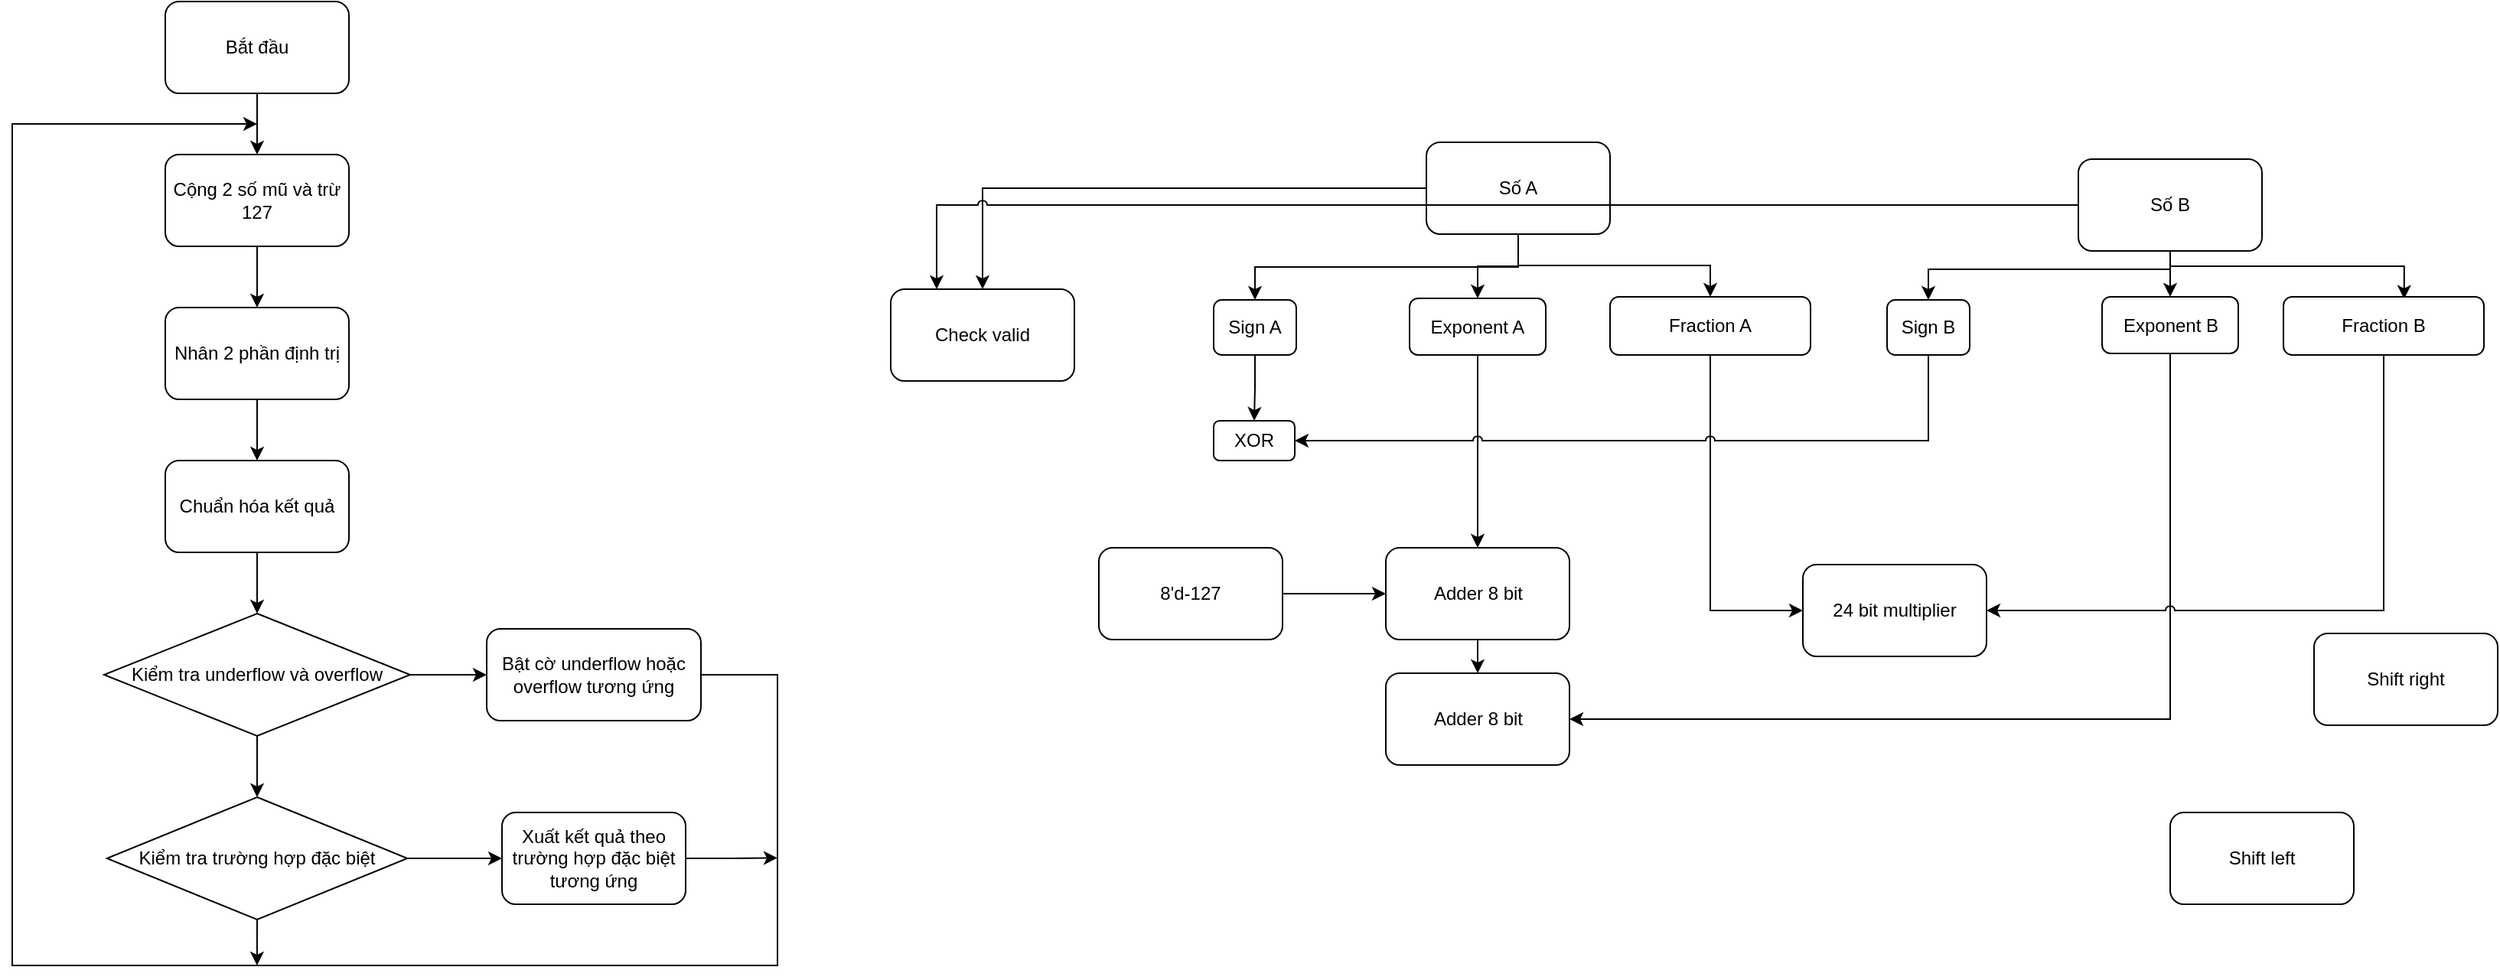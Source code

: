 <mxfile version="15.8.6" type="github">
  <diagram id="RJO8PuPAGNzROMasVjRf" name="Page-1">
    <mxGraphModel dx="997" dy="548" grid="0" gridSize="10" guides="1" tooltips="1" connect="1" arrows="1" fold="1" page="1" pageScale="1" pageWidth="3300" pageHeight="4681" math="0" shadow="0">
      <root>
        <mxCell id="0" />
        <mxCell id="1" parent="0" />
        <mxCell id="YzzIFXypt7FN9Ieh2y_I-5" style="edgeStyle=orthogonalEdgeStyle;rounded=0;orthogonalLoop=1;jettySize=auto;html=1;exitX=0.5;exitY=1;exitDx=0;exitDy=0;entryX=0.5;entryY=0;entryDx=0;entryDy=0;" edge="1" parent="1" source="ltvV7gkaToOBS2ahcZOb-1" target="ltvV7gkaToOBS2ahcZOb-2">
          <mxGeometry relative="1" as="geometry" />
        </mxCell>
        <mxCell id="ltvV7gkaToOBS2ahcZOb-1" value="Bắt đầu" style="rounded=1;whiteSpace=wrap;html=1;" parent="1" vertex="1">
          <mxGeometry x="400" y="140" width="120" height="60" as="geometry" />
        </mxCell>
        <mxCell id="YzzIFXypt7FN9Ieh2y_I-6" style="edgeStyle=orthogonalEdgeStyle;rounded=0;orthogonalLoop=1;jettySize=auto;html=1;exitX=0.5;exitY=1;exitDx=0;exitDy=0;entryX=0.5;entryY=0;entryDx=0;entryDy=0;" edge="1" parent="1" source="ltvV7gkaToOBS2ahcZOb-2" target="ltvV7gkaToOBS2ahcZOb-3">
          <mxGeometry relative="1" as="geometry" />
        </mxCell>
        <mxCell id="ltvV7gkaToOBS2ahcZOb-2" value="Cộng 2 số mũ và trừ 127" style="rounded=1;whiteSpace=wrap;html=1;" parent="1" vertex="1">
          <mxGeometry x="400" y="240" width="120" height="60" as="geometry" />
        </mxCell>
        <mxCell id="YzzIFXypt7FN9Ieh2y_I-7" style="edgeStyle=orthogonalEdgeStyle;rounded=0;orthogonalLoop=1;jettySize=auto;html=1;exitX=0.5;exitY=1;exitDx=0;exitDy=0;entryX=0.5;entryY=0;entryDx=0;entryDy=0;" edge="1" parent="1" source="ltvV7gkaToOBS2ahcZOb-3" target="ltvV7gkaToOBS2ahcZOb-4">
          <mxGeometry relative="1" as="geometry" />
        </mxCell>
        <mxCell id="ltvV7gkaToOBS2ahcZOb-3" value="Nhân 2 phần định trị" style="rounded=1;whiteSpace=wrap;html=1;" parent="1" vertex="1">
          <mxGeometry x="400" y="340" width="120" height="60" as="geometry" />
        </mxCell>
        <mxCell id="YzzIFXypt7FN9Ieh2y_I-8" style="edgeStyle=orthogonalEdgeStyle;rounded=0;orthogonalLoop=1;jettySize=auto;html=1;exitX=0.5;exitY=1;exitDx=0;exitDy=0;" edge="1" parent="1" source="ltvV7gkaToOBS2ahcZOb-4" target="YzzIFXypt7FN9Ieh2y_I-1">
          <mxGeometry relative="1" as="geometry" />
        </mxCell>
        <mxCell id="ltvV7gkaToOBS2ahcZOb-4" value="Chuẩn hóa kết quả&lt;br&gt;" style="rounded=1;whiteSpace=wrap;html=1;" parent="1" vertex="1">
          <mxGeometry x="400" y="440" width="120" height="60" as="geometry" />
        </mxCell>
        <mxCell id="YzzIFXypt7FN9Ieh2y_I-9" style="edgeStyle=orthogonalEdgeStyle;rounded=0;orthogonalLoop=1;jettySize=auto;html=1;exitX=0.5;exitY=1;exitDx=0;exitDy=0;entryX=0.5;entryY=0;entryDx=0;entryDy=0;" edge="1" parent="1" source="YzzIFXypt7FN9Ieh2y_I-1" target="YzzIFXypt7FN9Ieh2y_I-3">
          <mxGeometry relative="1" as="geometry" />
        </mxCell>
        <mxCell id="YzzIFXypt7FN9Ieh2y_I-10" style="edgeStyle=orthogonalEdgeStyle;rounded=0;orthogonalLoop=1;jettySize=auto;html=1;exitX=1;exitY=0.5;exitDx=0;exitDy=0;entryX=0;entryY=0.5;entryDx=0;entryDy=0;" edge="1" parent="1" source="YzzIFXypt7FN9Ieh2y_I-1" target="YzzIFXypt7FN9Ieh2y_I-2">
          <mxGeometry relative="1" as="geometry" />
        </mxCell>
        <mxCell id="YzzIFXypt7FN9Ieh2y_I-1" value="Kiểm tra underflow và overflow" style="rhombus;whiteSpace=wrap;html=1;" vertex="1" parent="1">
          <mxGeometry x="360" y="540" width="200" height="80" as="geometry" />
        </mxCell>
        <mxCell id="YzzIFXypt7FN9Ieh2y_I-2" value="Bật cờ underflow hoặc overflow tương ứng" style="rounded=1;whiteSpace=wrap;html=1;" vertex="1" parent="1">
          <mxGeometry x="610" y="550" width="140" height="60" as="geometry" />
        </mxCell>
        <mxCell id="YzzIFXypt7FN9Ieh2y_I-11" style="edgeStyle=orthogonalEdgeStyle;rounded=0;orthogonalLoop=1;jettySize=auto;html=1;exitX=1;exitY=0.5;exitDx=0;exitDy=0;entryX=0;entryY=0.5;entryDx=0;entryDy=0;" edge="1" parent="1" source="YzzIFXypt7FN9Ieh2y_I-3" target="YzzIFXypt7FN9Ieh2y_I-4">
          <mxGeometry relative="1" as="geometry" />
        </mxCell>
        <mxCell id="YzzIFXypt7FN9Ieh2y_I-17" style="edgeStyle=orthogonalEdgeStyle;rounded=0;orthogonalLoop=1;jettySize=auto;html=1;exitX=0.5;exitY=1;exitDx=0;exitDy=0;" edge="1" parent="1" source="YzzIFXypt7FN9Ieh2y_I-3">
          <mxGeometry relative="1" as="geometry">
            <mxPoint x="459.941" y="770" as="targetPoint" />
          </mxGeometry>
        </mxCell>
        <mxCell id="YzzIFXypt7FN9Ieh2y_I-3" value="&lt;span&gt;Kiểm tra trường hợp đặc biệt&lt;/span&gt;" style="rhombus;whiteSpace=wrap;html=1;" vertex="1" parent="1">
          <mxGeometry x="361.88" y="660" width="196.25" height="80" as="geometry" />
        </mxCell>
        <mxCell id="YzzIFXypt7FN9Ieh2y_I-15" style="edgeStyle=orthogonalEdgeStyle;rounded=0;orthogonalLoop=1;jettySize=auto;html=1;exitX=1;exitY=0.5;exitDx=0;exitDy=0;" edge="1" parent="1" source="YzzIFXypt7FN9Ieh2y_I-4">
          <mxGeometry relative="1" as="geometry">
            <mxPoint x="800" y="699.706" as="targetPoint" />
          </mxGeometry>
        </mxCell>
        <mxCell id="YzzIFXypt7FN9Ieh2y_I-4" value="Xuất kết quả theo trường hợp đặc biệt tương ứng" style="rounded=1;whiteSpace=wrap;html=1;" vertex="1" parent="1">
          <mxGeometry x="620" y="670" width="120" height="60" as="geometry" />
        </mxCell>
        <mxCell id="YzzIFXypt7FN9Ieh2y_I-14" value="" style="endArrow=classic;html=1;rounded=0;exitX=1;exitY=0.5;exitDx=0;exitDy=0;" edge="1" parent="1" source="YzzIFXypt7FN9Ieh2y_I-2">
          <mxGeometry width="50" height="50" relative="1" as="geometry">
            <mxPoint x="780" y="500" as="sourcePoint" />
            <mxPoint x="460" y="220" as="targetPoint" />
            <Array as="points">
              <mxPoint x="800" y="580" />
              <mxPoint x="800" y="770" />
              <mxPoint x="300" y="770" />
              <mxPoint x="300" y="220" />
            </Array>
          </mxGeometry>
        </mxCell>
        <mxCell id="YzzIFXypt7FN9Ieh2y_I-38" style="edgeStyle=orthogonalEdgeStyle;rounded=0;jumpStyle=arc;orthogonalLoop=1;jettySize=auto;html=1;exitX=0;exitY=0.5;exitDx=0;exitDy=0;entryX=0.5;entryY=0;entryDx=0;entryDy=0;" edge="1" parent="1" source="YzzIFXypt7FN9Ieh2y_I-18" target="YzzIFXypt7FN9Ieh2y_I-37">
          <mxGeometry relative="1" as="geometry" />
        </mxCell>
        <mxCell id="YzzIFXypt7FN9Ieh2y_I-46" style="edgeStyle=orthogonalEdgeStyle;rounded=0;jumpStyle=arc;orthogonalLoop=1;jettySize=auto;html=1;exitX=0.5;exitY=1;exitDx=0;exitDy=0;entryX=0.5;entryY=0;entryDx=0;entryDy=0;" edge="1" parent="1" source="YzzIFXypt7FN9Ieh2y_I-18" target="YzzIFXypt7FN9Ieh2y_I-20">
          <mxGeometry relative="1" as="geometry" />
        </mxCell>
        <mxCell id="YzzIFXypt7FN9Ieh2y_I-47" style="edgeStyle=orthogonalEdgeStyle;rounded=0;jumpStyle=arc;orthogonalLoop=1;jettySize=auto;html=1;exitX=0.5;exitY=1;exitDx=0;exitDy=0;" edge="1" parent="1" source="YzzIFXypt7FN9Ieh2y_I-18" target="YzzIFXypt7FN9Ieh2y_I-21">
          <mxGeometry relative="1" as="geometry" />
        </mxCell>
        <mxCell id="YzzIFXypt7FN9Ieh2y_I-48" style="edgeStyle=orthogonalEdgeStyle;rounded=0;jumpStyle=arc;orthogonalLoop=1;jettySize=auto;html=1;exitX=0.5;exitY=1;exitDx=0;exitDy=0;" edge="1" parent="1" source="YzzIFXypt7FN9Ieh2y_I-18" target="YzzIFXypt7FN9Ieh2y_I-22">
          <mxGeometry relative="1" as="geometry" />
        </mxCell>
        <mxCell id="YzzIFXypt7FN9Ieh2y_I-18" value="Số A" style="rounded=1;whiteSpace=wrap;html=1;" vertex="1" parent="1">
          <mxGeometry x="1224" y="232" width="120" height="60" as="geometry" />
        </mxCell>
        <mxCell id="YzzIFXypt7FN9Ieh2y_I-40" style="edgeStyle=orthogonalEdgeStyle;rounded=0;jumpStyle=arc;orthogonalLoop=1;jettySize=auto;html=1;exitX=0;exitY=0.5;exitDx=0;exitDy=0;entryX=0.25;entryY=0;entryDx=0;entryDy=0;" edge="1" parent="1" source="YzzIFXypt7FN9Ieh2y_I-19" target="YzzIFXypt7FN9Ieh2y_I-37">
          <mxGeometry relative="1" as="geometry" />
        </mxCell>
        <mxCell id="YzzIFXypt7FN9Ieh2y_I-49" style="edgeStyle=orthogonalEdgeStyle;rounded=0;jumpStyle=arc;orthogonalLoop=1;jettySize=auto;html=1;exitX=0.5;exitY=1;exitDx=0;exitDy=0;entryX=0.5;entryY=0;entryDx=0;entryDy=0;" edge="1" parent="1" source="YzzIFXypt7FN9Ieh2y_I-19" target="YzzIFXypt7FN9Ieh2y_I-23">
          <mxGeometry relative="1" as="geometry">
            <Array as="points">
              <mxPoint x="1710" y="315" />
              <mxPoint x="1552" y="315" />
            </Array>
          </mxGeometry>
        </mxCell>
        <mxCell id="YzzIFXypt7FN9Ieh2y_I-51" style="edgeStyle=orthogonalEdgeStyle;rounded=0;jumpStyle=arc;orthogonalLoop=1;jettySize=auto;html=1;exitX=0.5;exitY=1;exitDx=0;exitDy=0;" edge="1" parent="1" source="YzzIFXypt7FN9Ieh2y_I-19" target="YzzIFXypt7FN9Ieh2y_I-24">
          <mxGeometry relative="1" as="geometry" />
        </mxCell>
        <mxCell id="YzzIFXypt7FN9Ieh2y_I-52" style="edgeStyle=orthogonalEdgeStyle;rounded=0;jumpStyle=arc;orthogonalLoop=1;jettySize=auto;html=1;exitX=0.5;exitY=1;exitDx=0;exitDy=0;entryX=0.602;entryY=0.037;entryDx=0;entryDy=0;entryPerimeter=0;" edge="1" parent="1" source="YzzIFXypt7FN9Ieh2y_I-19" target="YzzIFXypt7FN9Ieh2y_I-25">
          <mxGeometry relative="1" as="geometry">
            <Array as="points">
              <mxPoint x="1710" y="313" />
              <mxPoint x="1863" y="313" />
            </Array>
          </mxGeometry>
        </mxCell>
        <mxCell id="YzzIFXypt7FN9Ieh2y_I-19" value="Số B" style="rounded=1;whiteSpace=wrap;html=1;" vertex="1" parent="1">
          <mxGeometry x="1650" y="243" width="120" height="60" as="geometry" />
        </mxCell>
        <mxCell id="YzzIFXypt7FN9Ieh2y_I-27" style="edgeStyle=orthogonalEdgeStyle;rounded=0;orthogonalLoop=1;jettySize=auto;html=1;exitX=0.5;exitY=1;exitDx=0;exitDy=0;entryX=0.5;entryY=0;entryDx=0;entryDy=0;" edge="1" parent="1" source="YzzIFXypt7FN9Ieh2y_I-20" target="YzzIFXypt7FN9Ieh2y_I-26">
          <mxGeometry relative="1" as="geometry" />
        </mxCell>
        <mxCell id="YzzIFXypt7FN9Ieh2y_I-20" value="Sign A" style="rounded=1;whiteSpace=wrap;html=1;" vertex="1" parent="1">
          <mxGeometry x="1085" y="335" width="54" height="36" as="geometry" />
        </mxCell>
        <mxCell id="YzzIFXypt7FN9Ieh2y_I-45" style="edgeStyle=orthogonalEdgeStyle;rounded=0;jumpStyle=arc;orthogonalLoop=1;jettySize=auto;html=1;exitX=0.5;exitY=1;exitDx=0;exitDy=0;entryX=0.5;entryY=0;entryDx=0;entryDy=0;" edge="1" parent="1" source="YzzIFXypt7FN9Ieh2y_I-21" target="YzzIFXypt7FN9Ieh2y_I-32">
          <mxGeometry relative="1" as="geometry" />
        </mxCell>
        <mxCell id="YzzIFXypt7FN9Ieh2y_I-21" value="Exponent A" style="rounded=1;whiteSpace=wrap;html=1;" vertex="1" parent="1">
          <mxGeometry x="1213" y="334" width="89" height="37" as="geometry" />
        </mxCell>
        <mxCell id="YzzIFXypt7FN9Ieh2y_I-57" style="edgeStyle=orthogonalEdgeStyle;rounded=0;jumpStyle=arc;orthogonalLoop=1;jettySize=auto;html=1;exitX=0.5;exitY=1;exitDx=0;exitDy=0;entryX=0;entryY=0.5;entryDx=0;entryDy=0;" edge="1" parent="1" source="YzzIFXypt7FN9Ieh2y_I-22" target="YzzIFXypt7FN9Ieh2y_I-56">
          <mxGeometry relative="1" as="geometry" />
        </mxCell>
        <mxCell id="YzzIFXypt7FN9Ieh2y_I-22" value="Fraction A" style="rounded=1;whiteSpace=wrap;html=1;" vertex="1" parent="1">
          <mxGeometry x="1344" y="333" width="131" height="38" as="geometry" />
        </mxCell>
        <mxCell id="YzzIFXypt7FN9Ieh2y_I-28" style="edgeStyle=orthogonalEdgeStyle;rounded=0;orthogonalLoop=1;jettySize=auto;html=1;exitX=0.5;exitY=1;exitDx=0;exitDy=0;entryX=1;entryY=0.5;entryDx=0;entryDy=0;jumpStyle=arc;" edge="1" parent="1" source="YzzIFXypt7FN9Ieh2y_I-23" target="YzzIFXypt7FN9Ieh2y_I-26">
          <mxGeometry relative="1" as="geometry" />
        </mxCell>
        <mxCell id="YzzIFXypt7FN9Ieh2y_I-23" value="Sign B" style="rounded=1;whiteSpace=wrap;html=1;" vertex="1" parent="1">
          <mxGeometry x="1525" y="335" width="54" height="36" as="geometry" />
        </mxCell>
        <mxCell id="YzzIFXypt7FN9Ieh2y_I-55" style="edgeStyle=orthogonalEdgeStyle;rounded=0;jumpStyle=arc;orthogonalLoop=1;jettySize=auto;html=1;exitX=0.5;exitY=1;exitDx=0;exitDy=0;entryX=1;entryY=0.5;entryDx=0;entryDy=0;" edge="1" parent="1" source="YzzIFXypt7FN9Ieh2y_I-24" target="YzzIFXypt7FN9Ieh2y_I-53">
          <mxGeometry relative="1" as="geometry" />
        </mxCell>
        <mxCell id="YzzIFXypt7FN9Ieh2y_I-24" value="Exponent B" style="rounded=1;whiteSpace=wrap;html=1;" vertex="1" parent="1">
          <mxGeometry x="1665.5" y="333" width="89" height="37" as="geometry" />
        </mxCell>
        <mxCell id="YzzIFXypt7FN9Ieh2y_I-58" style="edgeStyle=orthogonalEdgeStyle;rounded=0;jumpStyle=arc;orthogonalLoop=1;jettySize=auto;html=1;exitX=0.5;exitY=1;exitDx=0;exitDy=0;entryX=1;entryY=0.5;entryDx=0;entryDy=0;" edge="1" parent="1" source="YzzIFXypt7FN9Ieh2y_I-25" target="YzzIFXypt7FN9Ieh2y_I-56">
          <mxGeometry relative="1" as="geometry" />
        </mxCell>
        <mxCell id="YzzIFXypt7FN9Ieh2y_I-25" value="Fraction B" style="rounded=1;whiteSpace=wrap;html=1;" vertex="1" parent="1">
          <mxGeometry x="1784" y="333" width="131" height="38" as="geometry" />
        </mxCell>
        <mxCell id="YzzIFXypt7FN9Ieh2y_I-26" value="XOR" style="rounded=1;whiteSpace=wrap;html=1;" vertex="1" parent="1">
          <mxGeometry x="1085" y="414" width="53" height="26" as="geometry" />
        </mxCell>
        <mxCell id="YzzIFXypt7FN9Ieh2y_I-54" style="edgeStyle=orthogonalEdgeStyle;rounded=0;jumpStyle=arc;orthogonalLoop=1;jettySize=auto;html=1;exitX=0.5;exitY=1;exitDx=0;exitDy=0;entryX=0.5;entryY=0;entryDx=0;entryDy=0;" edge="1" parent="1" source="YzzIFXypt7FN9Ieh2y_I-32" target="YzzIFXypt7FN9Ieh2y_I-53">
          <mxGeometry relative="1" as="geometry" />
        </mxCell>
        <mxCell id="YzzIFXypt7FN9Ieh2y_I-32" value="Adder 8 bit" style="rounded=1;whiteSpace=wrap;html=1;" vertex="1" parent="1">
          <mxGeometry x="1197.5" y="497" width="120" height="60" as="geometry" />
        </mxCell>
        <mxCell id="YzzIFXypt7FN9Ieh2y_I-35" value="Shift left" style="rounded=1;whiteSpace=wrap;html=1;" vertex="1" parent="1">
          <mxGeometry x="1710" y="670" width="120" height="60" as="geometry" />
        </mxCell>
        <mxCell id="YzzIFXypt7FN9Ieh2y_I-36" value="Shift right" style="rounded=1;whiteSpace=wrap;html=1;" vertex="1" parent="1">
          <mxGeometry x="1804" y="553" width="120" height="60" as="geometry" />
        </mxCell>
        <mxCell id="YzzIFXypt7FN9Ieh2y_I-37" value="Check valid" style="rounded=1;whiteSpace=wrap;html=1;" vertex="1" parent="1">
          <mxGeometry x="874" y="328" width="120" height="60" as="geometry" />
        </mxCell>
        <mxCell id="YzzIFXypt7FN9Ieh2y_I-43" style="edgeStyle=orthogonalEdgeStyle;rounded=0;jumpStyle=arc;orthogonalLoop=1;jettySize=auto;html=1;exitX=1;exitY=0.5;exitDx=0;exitDy=0;entryX=0;entryY=0.5;entryDx=0;entryDy=0;" edge="1" parent="1" source="YzzIFXypt7FN9Ieh2y_I-42" target="YzzIFXypt7FN9Ieh2y_I-32">
          <mxGeometry relative="1" as="geometry" />
        </mxCell>
        <mxCell id="YzzIFXypt7FN9Ieh2y_I-42" value="8&#39;d-127" style="rounded=1;whiteSpace=wrap;html=1;" vertex="1" parent="1">
          <mxGeometry x="1010" y="497" width="120" height="60" as="geometry" />
        </mxCell>
        <mxCell id="YzzIFXypt7FN9Ieh2y_I-53" value="Adder 8 bit" style="rounded=1;whiteSpace=wrap;html=1;" vertex="1" parent="1">
          <mxGeometry x="1197.5" y="579" width="120" height="60" as="geometry" />
        </mxCell>
        <mxCell id="YzzIFXypt7FN9Ieh2y_I-56" value="24 bit multiplier" style="rounded=1;whiteSpace=wrap;html=1;" vertex="1" parent="1">
          <mxGeometry x="1470" y="508" width="120" height="60" as="geometry" />
        </mxCell>
      </root>
    </mxGraphModel>
  </diagram>
</mxfile>
